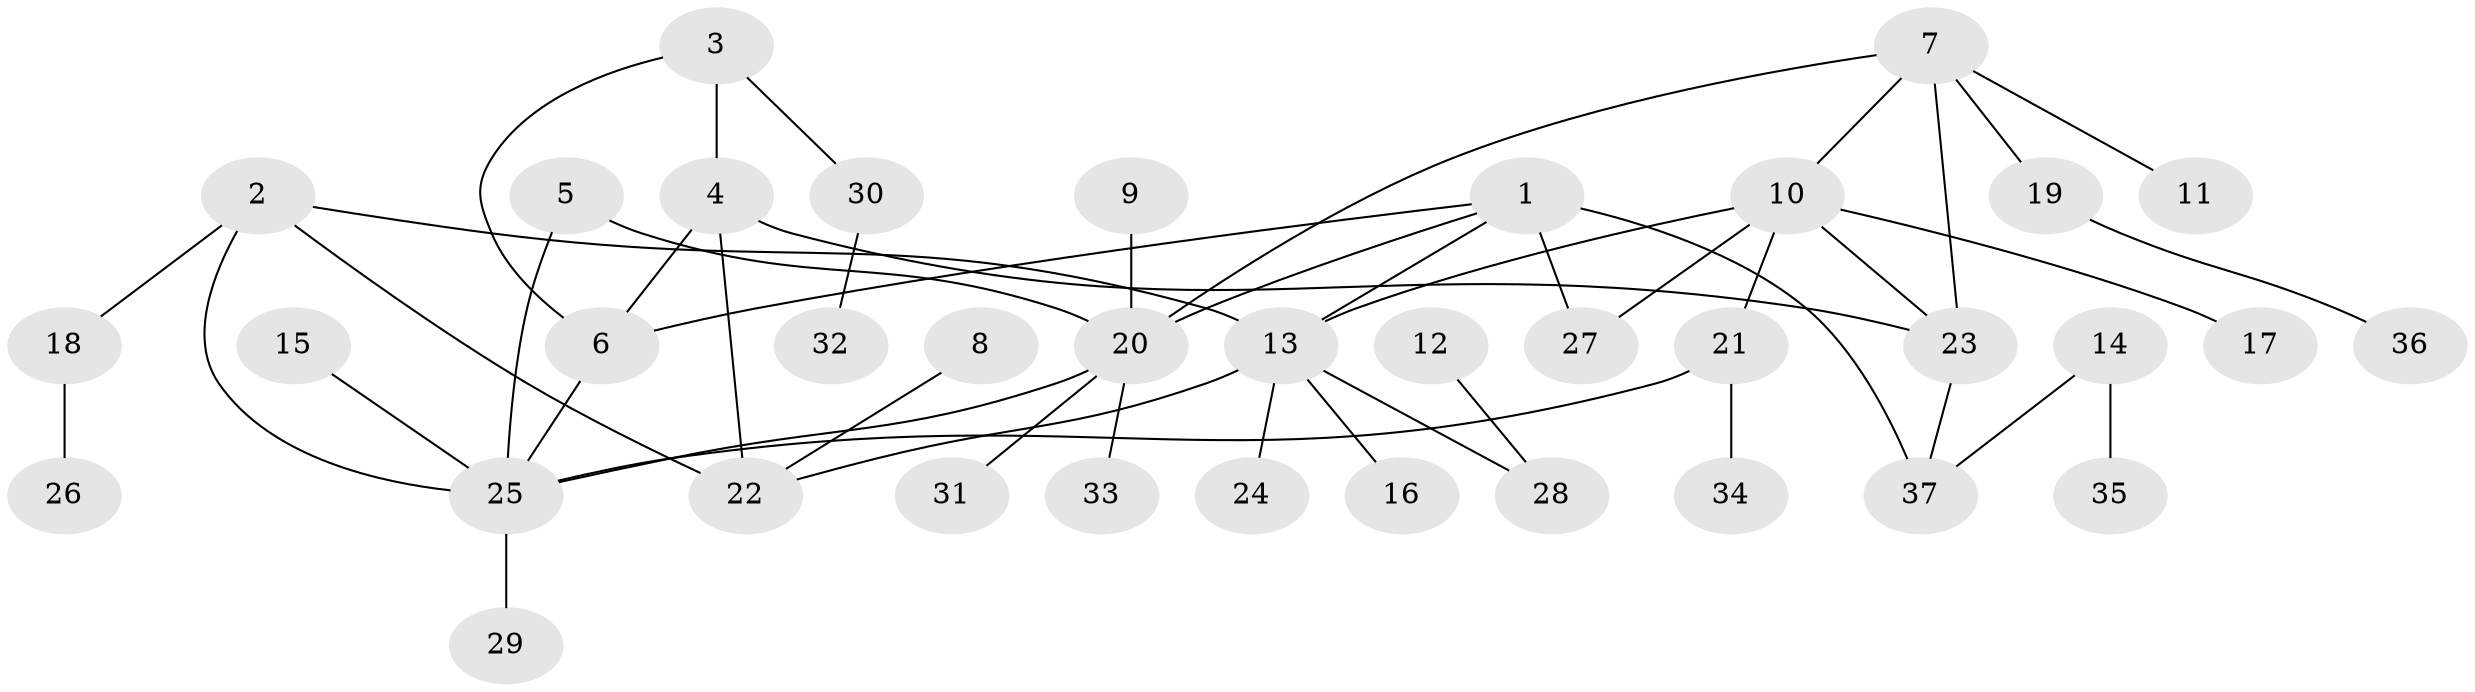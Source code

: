 // original degree distribution, {5: 0.08333333333333333, 3: 0.11666666666666667, 7: 0.016666666666666666, 6: 0.016666666666666666, 4: 0.03333333333333333, 8: 0.05, 2: 0.2, 1: 0.48333333333333334}
// Generated by graph-tools (version 1.1) at 2025/37/03/04/25 23:37:31]
// undirected, 37 vertices, 48 edges
graph export_dot {
  node [color=gray90,style=filled];
  1;
  2;
  3;
  4;
  5;
  6;
  7;
  8;
  9;
  10;
  11;
  12;
  13;
  14;
  15;
  16;
  17;
  18;
  19;
  20;
  21;
  22;
  23;
  24;
  25;
  26;
  27;
  28;
  29;
  30;
  31;
  32;
  33;
  34;
  35;
  36;
  37;
  1 -- 6 [weight=1.0];
  1 -- 13 [weight=1.0];
  1 -- 20 [weight=1.0];
  1 -- 27 [weight=1.0];
  1 -- 37 [weight=2.0];
  2 -- 13 [weight=1.0];
  2 -- 18 [weight=1.0];
  2 -- 22 [weight=1.0];
  2 -- 25 [weight=1.0];
  3 -- 4 [weight=1.0];
  3 -- 6 [weight=1.0];
  3 -- 30 [weight=1.0];
  4 -- 6 [weight=1.0];
  4 -- 22 [weight=1.0];
  4 -- 23 [weight=1.0];
  5 -- 20 [weight=1.0];
  5 -- 25 [weight=1.0];
  6 -- 25 [weight=1.0];
  7 -- 10 [weight=1.0];
  7 -- 11 [weight=1.0];
  7 -- 19 [weight=1.0];
  7 -- 20 [weight=1.0];
  7 -- 23 [weight=1.0];
  8 -- 22 [weight=1.0];
  9 -- 20 [weight=1.0];
  10 -- 13 [weight=1.0];
  10 -- 17 [weight=1.0];
  10 -- 21 [weight=1.0];
  10 -- 23 [weight=1.0];
  10 -- 27 [weight=1.0];
  12 -- 28 [weight=1.0];
  13 -- 16 [weight=1.0];
  13 -- 22 [weight=1.0];
  13 -- 24 [weight=1.0];
  13 -- 28 [weight=1.0];
  14 -- 35 [weight=1.0];
  14 -- 37 [weight=1.0];
  15 -- 25 [weight=1.0];
  18 -- 26 [weight=1.0];
  19 -- 36 [weight=1.0];
  20 -- 25 [weight=1.0];
  20 -- 31 [weight=1.0];
  20 -- 33 [weight=1.0];
  21 -- 25 [weight=1.0];
  21 -- 34 [weight=1.0];
  23 -- 37 [weight=1.0];
  25 -- 29 [weight=1.0];
  30 -- 32 [weight=1.0];
}
